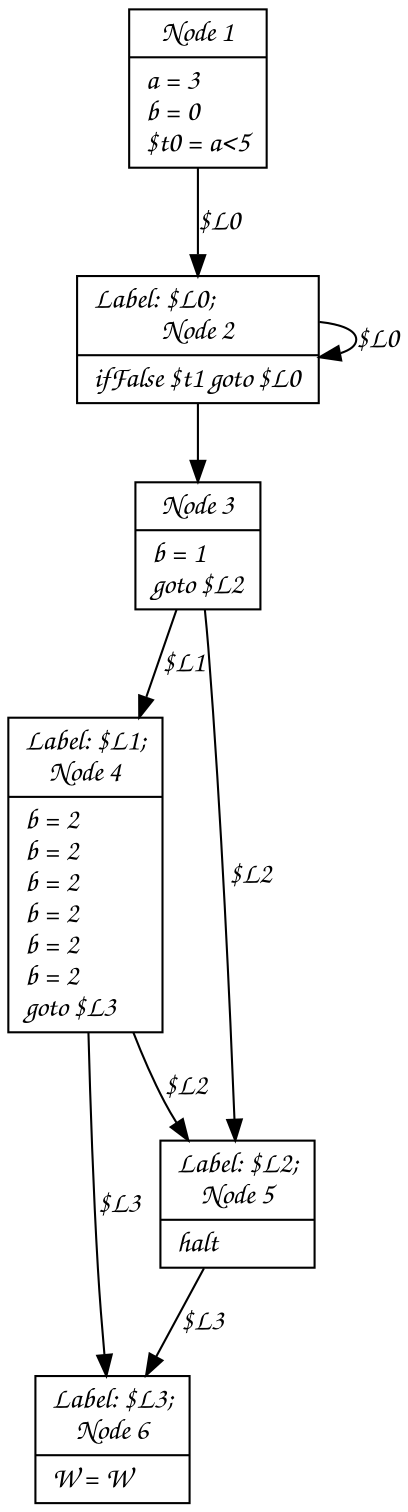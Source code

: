 digraph D {

node [shape=record fontname="Comic Sans MS"]
edge [fontname="Comic Sans MS"]

"Node 1" [label="{Node 1|a = 3\lb = 0\l$t0 = a\<5\l}"]
"Node 2" [label="{Label: $L0;\lNode 2|ifFalse $t1 goto $L0\l}"]
"Node 3" [label="{Node 3|b = 1\lgoto $L2\l}"]
"Node 4" [label="{Label: $L1;\lNode 4|b = 2\lb = 2\lb = 2\lb = 2\lb = 2\lb = 2\lgoto $L3\l}"]
"Node 5" [label="{Label: $L2;\lNode 5|halt\l}"]
"Node 6" [label="{Label: $L3;\lNode 6|W = W\l}"]

"Node 1" -> "Node 2" [label="$L0"]
"Node 2" -> "Node 3"
"Node 2" -> "Node 2" [label="$L0"]
"Node 3" -> "Node 4" [label="$L1"]
"Node 3" -> "Node 5" [label="$L2"]
"Node 4" -> "Node 6" [label="$L3"]
"Node 4" -> "Node 5" [label="$L2"]
"Node 5" -> "Node 6" [label="$L3"]

}
